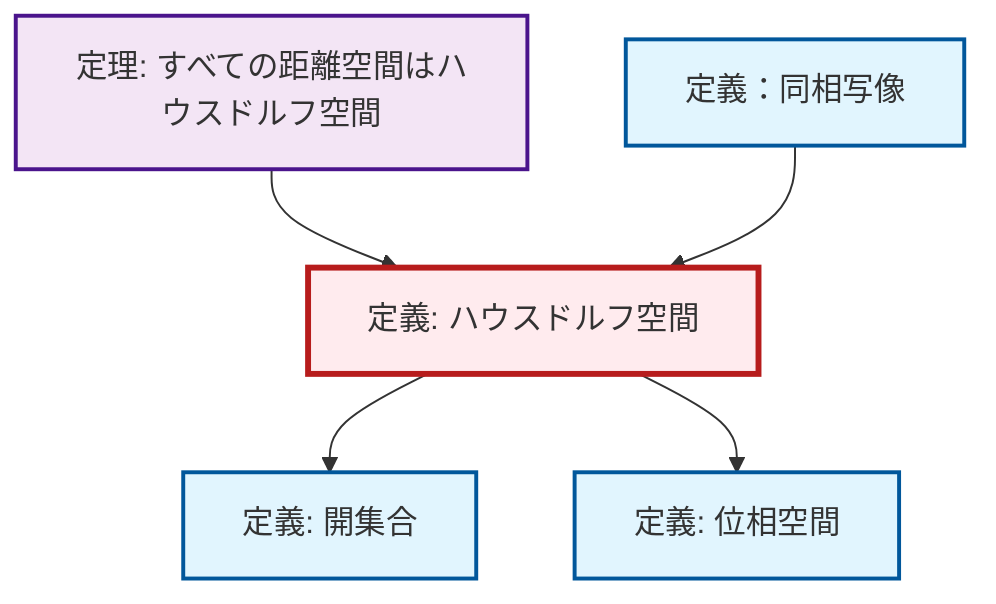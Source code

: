 graph TD
    classDef definition fill:#e1f5fe,stroke:#01579b,stroke-width:2px
    classDef theorem fill:#f3e5f5,stroke:#4a148c,stroke-width:2px
    classDef axiom fill:#fff3e0,stroke:#e65100,stroke-width:2px
    classDef example fill:#e8f5e9,stroke:#1b5e20,stroke-width:2px
    classDef current fill:#ffebee,stroke:#b71c1c,stroke-width:3px
    def-open-set["定義: 開集合"]:::definition
    def-topological-space["定義: 位相空間"]:::definition
    def-homeomorphism["定義：同相写像"]:::definition
    def-hausdorff["定義: ハウスドルフ空間"]:::definition
    thm-metric-hausdorff["定理: すべての距離空間はハウスドルフ空間"]:::theorem
    thm-metric-hausdorff --> def-hausdorff
    def-hausdorff --> def-open-set
    def-hausdorff --> def-topological-space
    def-homeomorphism --> def-hausdorff
    class def-hausdorff current